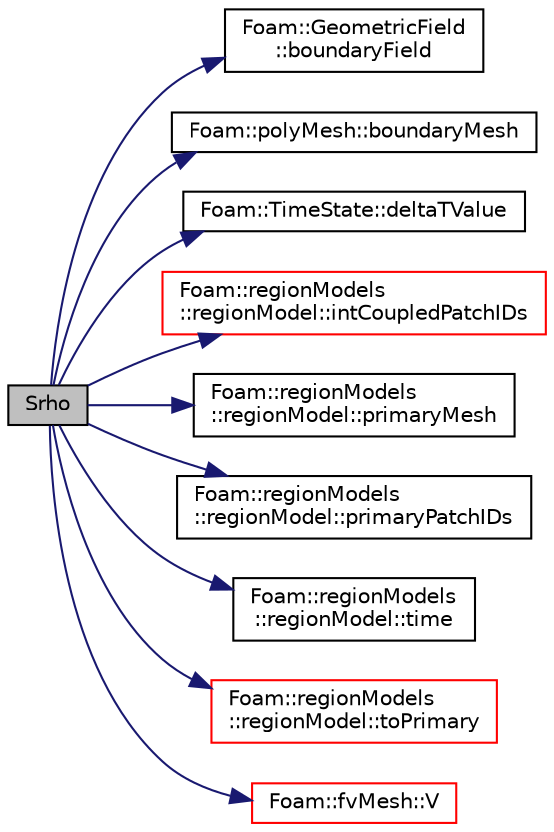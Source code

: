 digraph "Srho"
{
  bgcolor="transparent";
  edge [fontname="Helvetica",fontsize="10",labelfontname="Helvetica",labelfontsize="10"];
  node [fontname="Helvetica",fontsize="10",shape=record];
  rankdir="LR";
  Node1 [label="Srho",height=0.2,width=0.4,color="black", fillcolor="grey75", style="filled", fontcolor="black"];
  Node1 -> Node2 [color="midnightblue",fontsize="10",style="solid",fontname="Helvetica"];
  Node2 [label="Foam::GeometricField\l::boundaryField",height=0.2,width=0.4,color="black",URL="$a00924.html#a3c6c1a789b48ea0c5e8bff64f9c14f2d",tooltip="Return reference to GeometricBoundaryField. "];
  Node1 -> Node3 [color="midnightblue",fontsize="10",style="solid",fontname="Helvetica"];
  Node3 [label="Foam::polyMesh::boundaryMesh",height=0.2,width=0.4,color="black",URL="$a01922.html#a6b7f5ba89250dbd7a1c6c7860ab60fe3",tooltip="Return boundary mesh. "];
  Node1 -> Node4 [color="midnightblue",fontsize="10",style="solid",fontname="Helvetica"];
  Node4 [label="Foam::TimeState::deltaTValue",height=0.2,width=0.4,color="black",URL="$a02623.html#a664afb7178a107bfcb662f688e0bcb62",tooltip="Return time step value. "];
  Node1 -> Node5 [color="midnightblue",fontsize="10",style="solid",fontname="Helvetica"];
  Node5 [label="Foam::regionModels\l::regionModel::intCoupledPatchIDs",height=0.2,width=0.4,color="red",URL="$a02138.html#ad75b54aeb1e43181b794a1c1b98cafa0",tooltip="Return the list of patch IDs internally coupled with the. "];
  Node1 -> Node6 [color="midnightblue",fontsize="10",style="solid",fontname="Helvetica"];
  Node6 [label="Foam::regionModels\l::regionModel::primaryMesh",height=0.2,width=0.4,color="black",URL="$a02138.html#a3f74d6f26fb409562d28d2365d1bbf12",tooltip="Return the reference to the primary mesh database. "];
  Node1 -> Node7 [color="midnightblue",fontsize="10",style="solid",fontname="Helvetica"];
  Node7 [label="Foam::regionModels\l::regionModel::primaryPatchIDs",height=0.2,width=0.4,color="black",URL="$a02138.html#a9fb95967ef5e21a0b2fe85ebff227715",tooltip="Return the list of patch IDs on the primary region coupled. "];
  Node1 -> Node8 [color="midnightblue",fontsize="10",style="solid",fontname="Helvetica"];
  Node8 [label="Foam::regionModels\l::regionModel::time",height=0.2,width=0.4,color="black",URL="$a02138.html#ab5a56b597db315d880e81c09a4341244",tooltip="Return the reference to the time database. "];
  Node1 -> Node9 [color="midnightblue",fontsize="10",style="solid",fontname="Helvetica"];
  Node9 [label="Foam::regionModels\l::regionModel::toPrimary",height=0.2,width=0.4,color="red",URL="$a02138.html#ae3e2347b9e0b838573435f06d9e51bf0",tooltip="Convert a local region field to the primary region. "];
  Node1 -> Node10 [color="midnightblue",fontsize="10",style="solid",fontname="Helvetica"];
  Node10 [label="Foam::fvMesh::V",height=0.2,width=0.4,color="red",URL="$a00879.html#a5aca51bc5022eb7ae45eb78d2c310b2b",tooltip="Return cell volumes. "];
}
